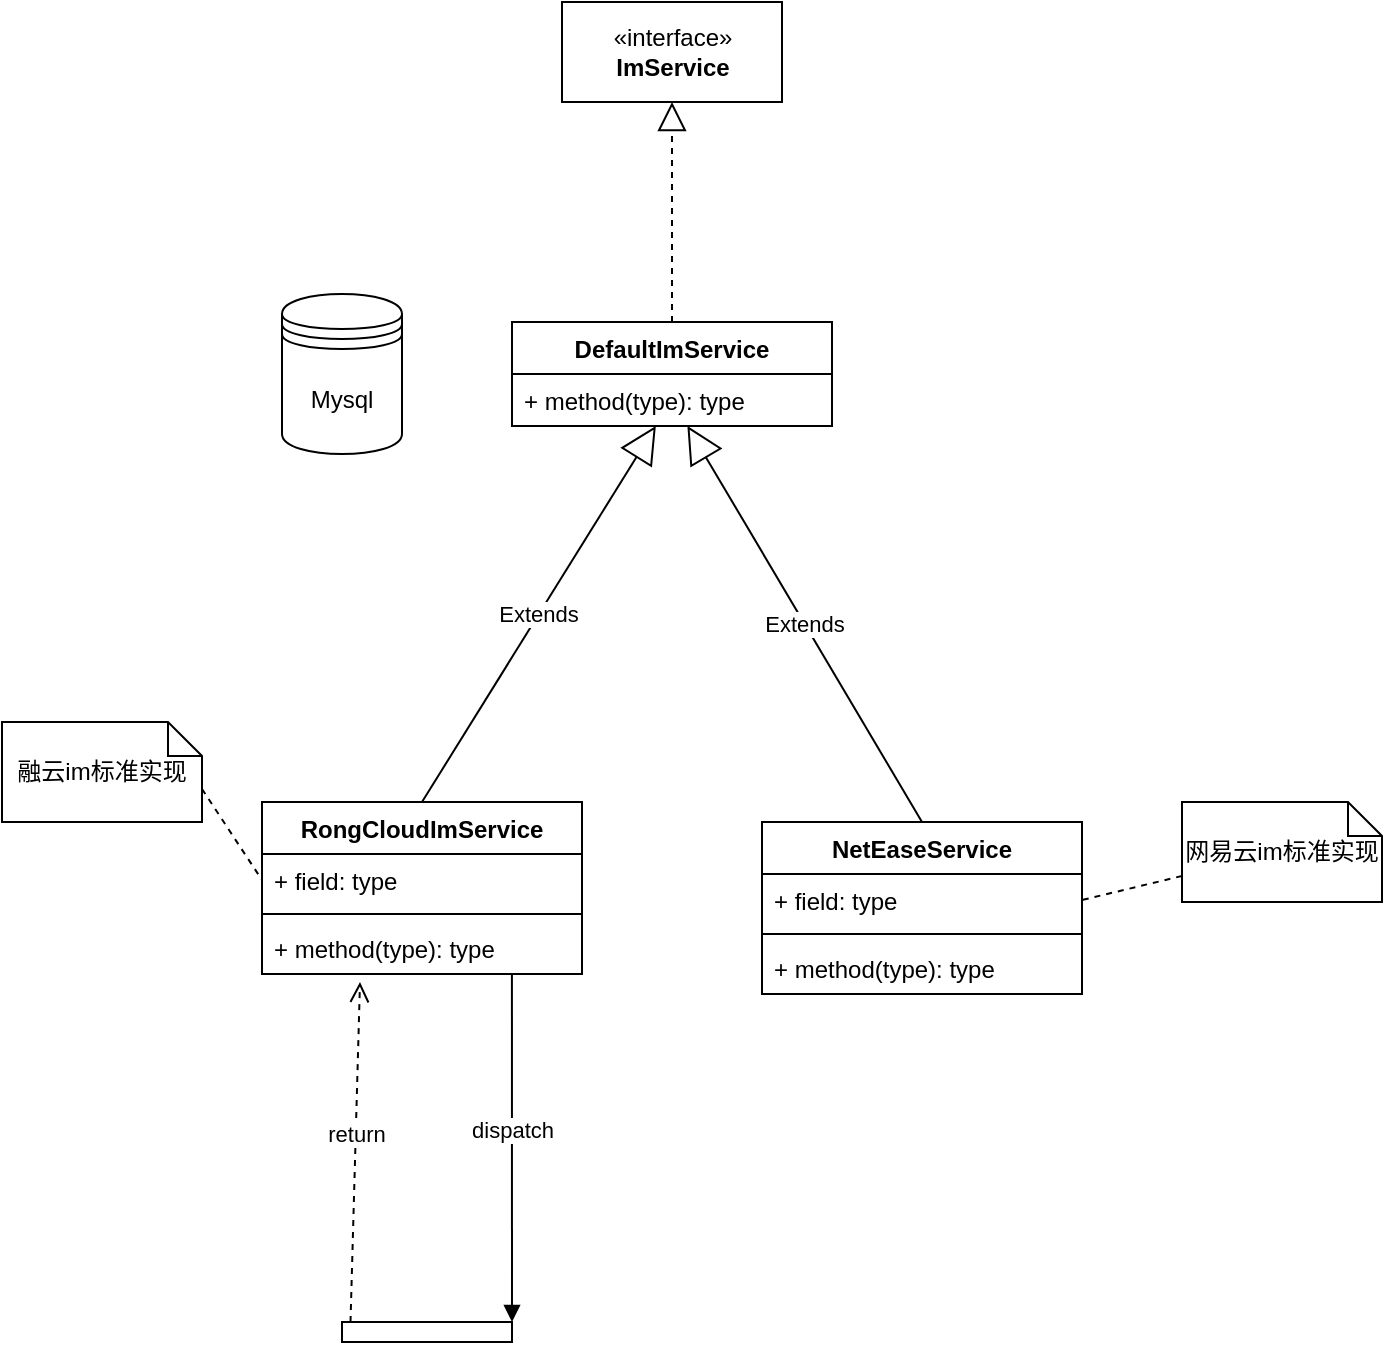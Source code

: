 <mxfile version="14.2.2" type="github">
  <diagram id="LDfjYdSG6biehno1-zA7" name="hippius-im">
    <mxGraphModel dx="1426" dy="946" grid="1" gridSize="10" guides="1" tooltips="1" connect="1" arrows="1" fold="1" page="1" pageScale="1" pageWidth="827" pageHeight="1169" math="0" shadow="0">
      <root>
        <mxCell id="0" />
        <mxCell id="1" parent="0" />
        <mxCell id="a517s_WQ5HAtGipv2Dgu-1" value="«interface»&lt;br&gt;&lt;b&gt;ImService&lt;/b&gt;" style="html=1;" vertex="1" parent="1">
          <mxGeometry x="310" y="120" width="110" height="50" as="geometry" />
        </mxCell>
        <mxCell id="a517s_WQ5HAtGipv2Dgu-3" value="DefaultImService" style="swimlane;fontStyle=1;align=center;verticalAlign=top;childLayout=stackLayout;horizontal=1;startSize=26;horizontalStack=0;resizeParent=1;resizeParentMax=0;resizeLast=0;collapsible=1;marginBottom=0;" vertex="1" parent="1">
          <mxGeometry x="285" y="280" width="160" height="52" as="geometry" />
        </mxCell>
        <mxCell id="a517s_WQ5HAtGipv2Dgu-6" value="+ method(type): type" style="text;strokeColor=none;fillColor=none;align=left;verticalAlign=top;spacingLeft=4;spacingRight=4;overflow=hidden;rotatable=0;points=[[0,0.5],[1,0.5]];portConstraint=eastwest;" vertex="1" parent="a517s_WQ5HAtGipv2Dgu-3">
          <mxGeometry y="26" width="160" height="26" as="geometry" />
        </mxCell>
        <mxCell id="a517s_WQ5HAtGipv2Dgu-7" value="" style="endArrow=block;dashed=1;endFill=0;endSize=12;html=1;entryX=0.5;entryY=1;entryDx=0;entryDy=0;exitX=0.5;exitY=0;exitDx=0;exitDy=0;" edge="1" parent="1" source="a517s_WQ5HAtGipv2Dgu-3" target="a517s_WQ5HAtGipv2Dgu-1">
          <mxGeometry width="160" relative="1" as="geometry">
            <mxPoint x="330" y="480" as="sourcePoint" />
            <mxPoint x="490" y="480" as="targetPoint" />
          </mxGeometry>
        </mxCell>
        <mxCell id="a517s_WQ5HAtGipv2Dgu-8" value="RongCloudImService" style="swimlane;fontStyle=1;align=center;verticalAlign=top;childLayout=stackLayout;horizontal=1;startSize=26;horizontalStack=0;resizeParent=1;resizeParentMax=0;resizeLast=0;collapsible=1;marginBottom=0;" vertex="1" parent="1">
          <mxGeometry x="160" y="520" width="160" height="86" as="geometry" />
        </mxCell>
        <mxCell id="a517s_WQ5HAtGipv2Dgu-9" value="+ field: type" style="text;strokeColor=none;fillColor=none;align=left;verticalAlign=top;spacingLeft=4;spacingRight=4;overflow=hidden;rotatable=0;points=[[0,0.5],[1,0.5]];portConstraint=eastwest;" vertex="1" parent="a517s_WQ5HAtGipv2Dgu-8">
          <mxGeometry y="26" width="160" height="26" as="geometry" />
        </mxCell>
        <mxCell id="a517s_WQ5HAtGipv2Dgu-10" value="" style="line;strokeWidth=1;fillColor=none;align=left;verticalAlign=middle;spacingTop=-1;spacingLeft=3;spacingRight=3;rotatable=0;labelPosition=right;points=[];portConstraint=eastwest;" vertex="1" parent="a517s_WQ5HAtGipv2Dgu-8">
          <mxGeometry y="52" width="160" height="8" as="geometry" />
        </mxCell>
        <mxCell id="a517s_WQ5HAtGipv2Dgu-11" value="+ method(type): type" style="text;strokeColor=none;fillColor=none;align=left;verticalAlign=top;spacingLeft=4;spacingRight=4;overflow=hidden;rotatable=0;points=[[0,0.5],[1,0.5]];portConstraint=eastwest;" vertex="1" parent="a517s_WQ5HAtGipv2Dgu-8">
          <mxGeometry y="60" width="160" height="26" as="geometry" />
        </mxCell>
        <mxCell id="a517s_WQ5HAtGipv2Dgu-12" value="NetEaseService" style="swimlane;fontStyle=1;align=center;verticalAlign=top;childLayout=stackLayout;horizontal=1;startSize=26;horizontalStack=0;resizeParent=1;resizeParentMax=0;resizeLast=0;collapsible=1;marginBottom=0;" vertex="1" parent="1">
          <mxGeometry x="410" y="530" width="160" height="86" as="geometry" />
        </mxCell>
        <mxCell id="a517s_WQ5HAtGipv2Dgu-13" value="+ field: type" style="text;strokeColor=none;fillColor=none;align=left;verticalAlign=top;spacingLeft=4;spacingRight=4;overflow=hidden;rotatable=0;points=[[0,0.5],[1,0.5]];portConstraint=eastwest;" vertex="1" parent="a517s_WQ5HAtGipv2Dgu-12">
          <mxGeometry y="26" width="160" height="26" as="geometry" />
        </mxCell>
        <mxCell id="a517s_WQ5HAtGipv2Dgu-14" value="" style="line;strokeWidth=1;fillColor=none;align=left;verticalAlign=middle;spacingTop=-1;spacingLeft=3;spacingRight=3;rotatable=0;labelPosition=right;points=[];portConstraint=eastwest;" vertex="1" parent="a517s_WQ5HAtGipv2Dgu-12">
          <mxGeometry y="52" width="160" height="8" as="geometry" />
        </mxCell>
        <mxCell id="a517s_WQ5HAtGipv2Dgu-15" value="+ method(type): type" style="text;strokeColor=none;fillColor=none;align=left;verticalAlign=top;spacingLeft=4;spacingRight=4;overflow=hidden;rotatable=0;points=[[0,0.5],[1,0.5]];portConstraint=eastwest;" vertex="1" parent="a517s_WQ5HAtGipv2Dgu-12">
          <mxGeometry y="60" width="160" height="26" as="geometry" />
        </mxCell>
        <mxCell id="a517s_WQ5HAtGipv2Dgu-20" value="Extends" style="endArrow=block;endSize=16;endFill=0;html=1;exitX=0.5;exitY=0;exitDx=0;exitDy=0;" edge="1" parent="1" source="a517s_WQ5HAtGipv2Dgu-8" target="a517s_WQ5HAtGipv2Dgu-6">
          <mxGeometry width="160" relative="1" as="geometry">
            <mxPoint x="330" y="480" as="sourcePoint" />
            <mxPoint x="359" y="360" as="targetPoint" />
          </mxGeometry>
        </mxCell>
        <mxCell id="a517s_WQ5HAtGipv2Dgu-21" value="Extends" style="endArrow=block;endSize=16;endFill=0;html=1;exitX=0.5;exitY=0;exitDx=0;exitDy=0;" edge="1" parent="1" source="a517s_WQ5HAtGipv2Dgu-12" target="a517s_WQ5HAtGipv2Dgu-6">
          <mxGeometry width="160" relative="1" as="geometry">
            <mxPoint x="480" y="710" as="sourcePoint" />
            <mxPoint x="640" y="710" as="targetPoint" />
          </mxGeometry>
        </mxCell>
        <mxCell id="a517s_WQ5HAtGipv2Dgu-25" value="融云im标准实现" style="shape=note;whiteSpace=wrap;size=17" vertex="1" parent="1">
          <mxGeometry x="30" y="480" width="100" height="50" as="geometry" />
        </mxCell>
        <mxCell id="a517s_WQ5HAtGipv2Dgu-33" value="网易云im标准实现" style="shape=note;whiteSpace=wrap;size=17" vertex="1" parent="1">
          <mxGeometry x="620" y="520" width="100" height="50" as="geometry" />
        </mxCell>
        <mxCell id="a517s_WQ5HAtGipv2Dgu-37" value="" style="endArrow=none;endFill=0;rounded=0;dashed=1;entryX=0;entryY=0.5;entryDx=0;entryDy=0;exitX=0;exitY=0;exitDx=100;exitDy=33.5;exitPerimeter=0;" edge="1" parent="1" source="a517s_WQ5HAtGipv2Dgu-25" target="a517s_WQ5HAtGipv2Dgu-9">
          <mxGeometry relative="1" as="geometry">
            <mxPoint x="100" y="580" as="sourcePoint" />
            <mxPoint x="587.379" y="618" as="targetPoint" />
          </mxGeometry>
        </mxCell>
        <mxCell id="a517s_WQ5HAtGipv2Dgu-39" value="" style="endArrow=none;endFill=0;rounded=0;dashed=1;entryX=1;entryY=0.5;entryDx=0;entryDy=0;" edge="1" parent="1" source="a517s_WQ5HAtGipv2Dgu-33" target="a517s_WQ5HAtGipv2Dgu-13">
          <mxGeometry relative="1" as="geometry">
            <mxPoint x="170" y="690" as="sourcePoint" />
            <mxPoint x="177.636" y="648" as="targetPoint" />
          </mxGeometry>
        </mxCell>
        <mxCell id="a517s_WQ5HAtGipv2Dgu-40" value="Mysql" style="shape=datastore;whiteSpace=wrap;html=1;" vertex="1" parent="1">
          <mxGeometry x="170" y="266" width="60" height="80" as="geometry" />
        </mxCell>
        <mxCell id="a517s_WQ5HAtGipv2Dgu-48" value="" style="html=1;points=[];perimeter=orthogonalPerimeter;direction=south;" vertex="1" parent="1">
          <mxGeometry x="200" y="780" width="85" height="10" as="geometry" />
        </mxCell>
        <mxCell id="a517s_WQ5HAtGipv2Dgu-49" value="dispatch" style="html=1;verticalAlign=bottom;endArrow=block;entryX=0;entryY=0;strokeColor=#000000;exitX=0.781;exitY=1;exitDx=0;exitDy=0;exitPerimeter=0;" edge="1" target="a517s_WQ5HAtGipv2Dgu-48" parent="1" source="a517s_WQ5HAtGipv2Dgu-11">
          <mxGeometry relative="1" as="geometry">
            <mxPoint x="210" y="730" as="sourcePoint" />
          </mxGeometry>
        </mxCell>
        <mxCell id="a517s_WQ5HAtGipv2Dgu-50" value="return" style="html=1;verticalAlign=bottom;endArrow=open;dashed=1;endSize=8;exitX=0;exitY=0.95;strokeColor=#000000;" edge="1" source="a517s_WQ5HAtGipv2Dgu-48" parent="1">
          <mxGeometry relative="1" as="geometry">
            <mxPoint x="209" y="610" as="targetPoint" />
          </mxGeometry>
        </mxCell>
      </root>
    </mxGraphModel>
  </diagram>
</mxfile>
